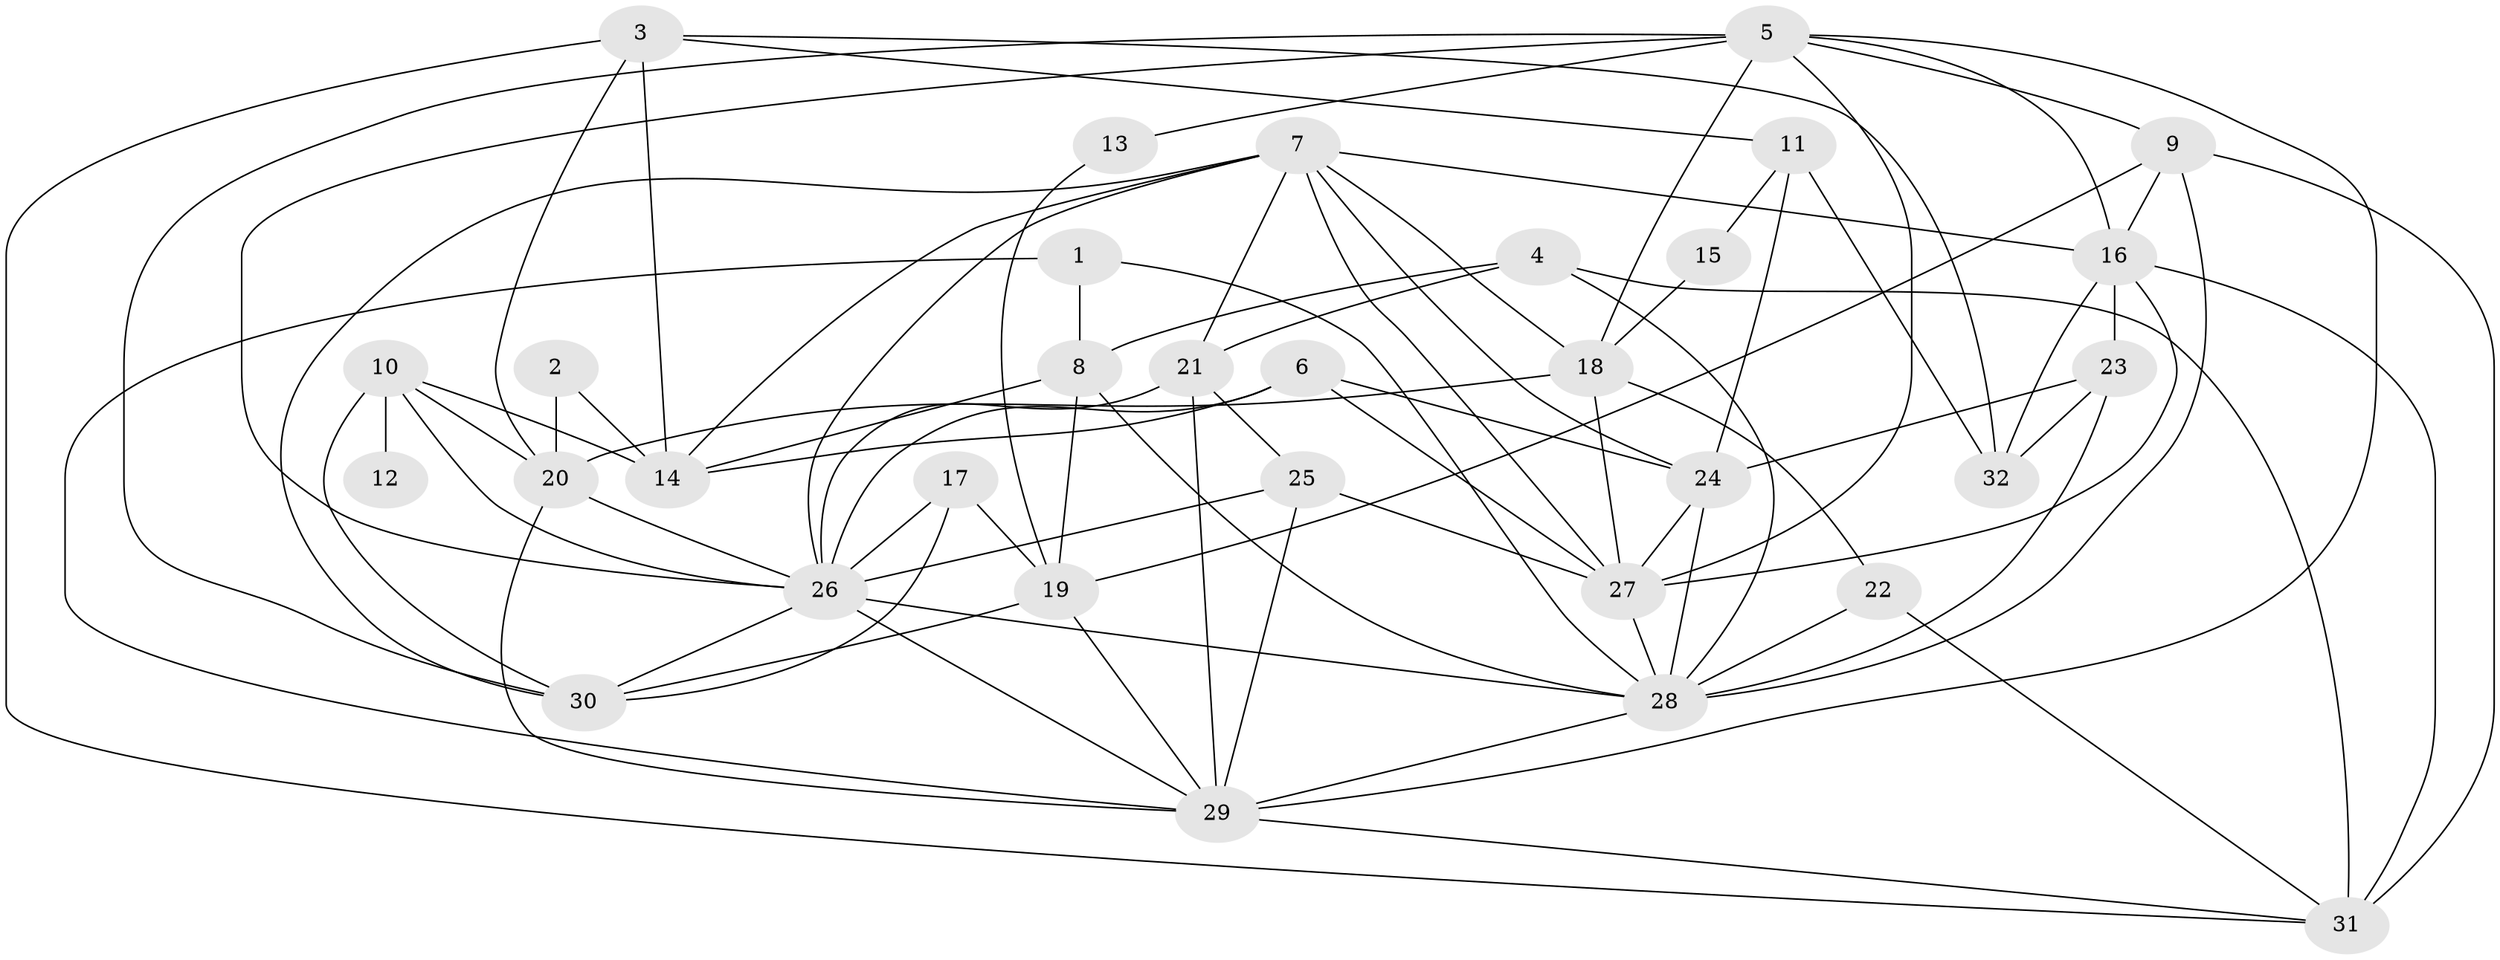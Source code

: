// original degree distribution, {6: 0.1111111111111111, 3: 0.3492063492063492, 4: 0.31746031746031744, 5: 0.19047619047619047, 2: 0.031746031746031744}
// Generated by graph-tools (version 1.1) at 2025/26/03/09/25 03:26:15]
// undirected, 32 vertices, 84 edges
graph export_dot {
graph [start="1"]
  node [color=gray90,style=filled];
  1;
  2;
  3;
  4;
  5;
  6;
  7;
  8;
  9;
  10;
  11;
  12;
  13;
  14;
  15;
  16;
  17;
  18;
  19;
  20;
  21;
  22;
  23;
  24;
  25;
  26;
  27;
  28;
  29;
  30;
  31;
  32;
  1 -- 8 [weight=1.0];
  1 -- 28 [weight=1.0];
  1 -- 29 [weight=1.0];
  2 -- 14 [weight=1.0];
  2 -- 20 [weight=2.0];
  3 -- 11 [weight=1.0];
  3 -- 14 [weight=1.0];
  3 -- 20 [weight=1.0];
  3 -- 31 [weight=1.0];
  3 -- 32 [weight=1.0];
  4 -- 8 [weight=1.0];
  4 -- 21 [weight=1.0];
  4 -- 28 [weight=2.0];
  4 -- 31 [weight=1.0];
  5 -- 9 [weight=1.0];
  5 -- 13 [weight=1.0];
  5 -- 16 [weight=1.0];
  5 -- 18 [weight=1.0];
  5 -- 26 [weight=1.0];
  5 -- 27 [weight=1.0];
  5 -- 29 [weight=1.0];
  5 -- 30 [weight=1.0];
  6 -- 14 [weight=2.0];
  6 -- 24 [weight=1.0];
  6 -- 26 [weight=1.0];
  6 -- 27 [weight=1.0];
  7 -- 14 [weight=1.0];
  7 -- 16 [weight=1.0];
  7 -- 18 [weight=1.0];
  7 -- 21 [weight=1.0];
  7 -- 24 [weight=1.0];
  7 -- 26 [weight=1.0];
  7 -- 27 [weight=1.0];
  7 -- 30 [weight=1.0];
  8 -- 14 [weight=1.0];
  8 -- 19 [weight=1.0];
  8 -- 28 [weight=1.0];
  9 -- 16 [weight=1.0];
  9 -- 19 [weight=1.0];
  9 -- 28 [weight=1.0];
  9 -- 31 [weight=1.0];
  10 -- 12 [weight=2.0];
  10 -- 14 [weight=1.0];
  10 -- 20 [weight=1.0];
  10 -- 26 [weight=1.0];
  10 -- 30 [weight=1.0];
  11 -- 15 [weight=1.0];
  11 -- 24 [weight=1.0];
  11 -- 32 [weight=2.0];
  13 -- 19 [weight=1.0];
  15 -- 18 [weight=2.0];
  16 -- 23 [weight=1.0];
  16 -- 27 [weight=1.0];
  16 -- 31 [weight=1.0];
  16 -- 32 [weight=1.0];
  17 -- 19 [weight=1.0];
  17 -- 26 [weight=1.0];
  17 -- 30 [weight=1.0];
  18 -- 20 [weight=1.0];
  18 -- 22 [weight=2.0];
  18 -- 27 [weight=1.0];
  19 -- 29 [weight=1.0];
  19 -- 30 [weight=1.0];
  20 -- 26 [weight=1.0];
  20 -- 29 [weight=1.0];
  21 -- 25 [weight=1.0];
  21 -- 26 [weight=1.0];
  21 -- 29 [weight=1.0];
  22 -- 28 [weight=1.0];
  22 -- 31 [weight=1.0];
  23 -- 24 [weight=1.0];
  23 -- 28 [weight=1.0];
  23 -- 32 [weight=1.0];
  24 -- 27 [weight=1.0];
  24 -- 28 [weight=1.0];
  25 -- 26 [weight=1.0];
  25 -- 27 [weight=1.0];
  25 -- 29 [weight=1.0];
  26 -- 28 [weight=2.0];
  26 -- 29 [weight=1.0];
  26 -- 30 [weight=1.0];
  27 -- 28 [weight=1.0];
  28 -- 29 [weight=1.0];
  29 -- 31 [weight=1.0];
}
